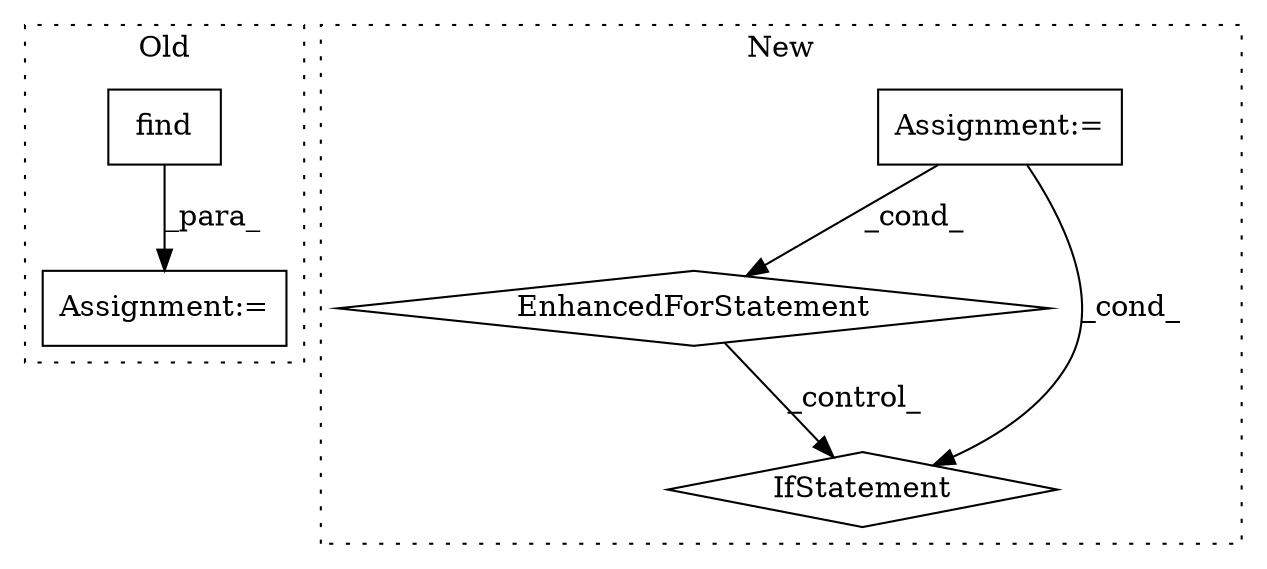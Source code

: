 digraph G {
subgraph cluster0 {
1 [label="find" a="32" s="3448,3463" l="5,1" shape="box"];
5 [label="Assignment:=" a="7" s="3475" l="1" shape="box"];
label = "Old";
style="dotted";
}
subgraph cluster1 {
2 [label="EnhancedForStatement" a="70" s="3878,3953" l="53,2" shape="diamond"];
3 [label="Assignment:=" a="7" s="3878,3953" l="53,2" shape="box"];
4 [label="IfStatement" a="25" s="3963,3990" l="10,2" shape="diamond"];
label = "New";
style="dotted";
}
1 -> 5 [label="_para_"];
2 -> 4 [label="_control_"];
3 -> 2 [label="_cond_"];
3 -> 4 [label="_cond_"];
}